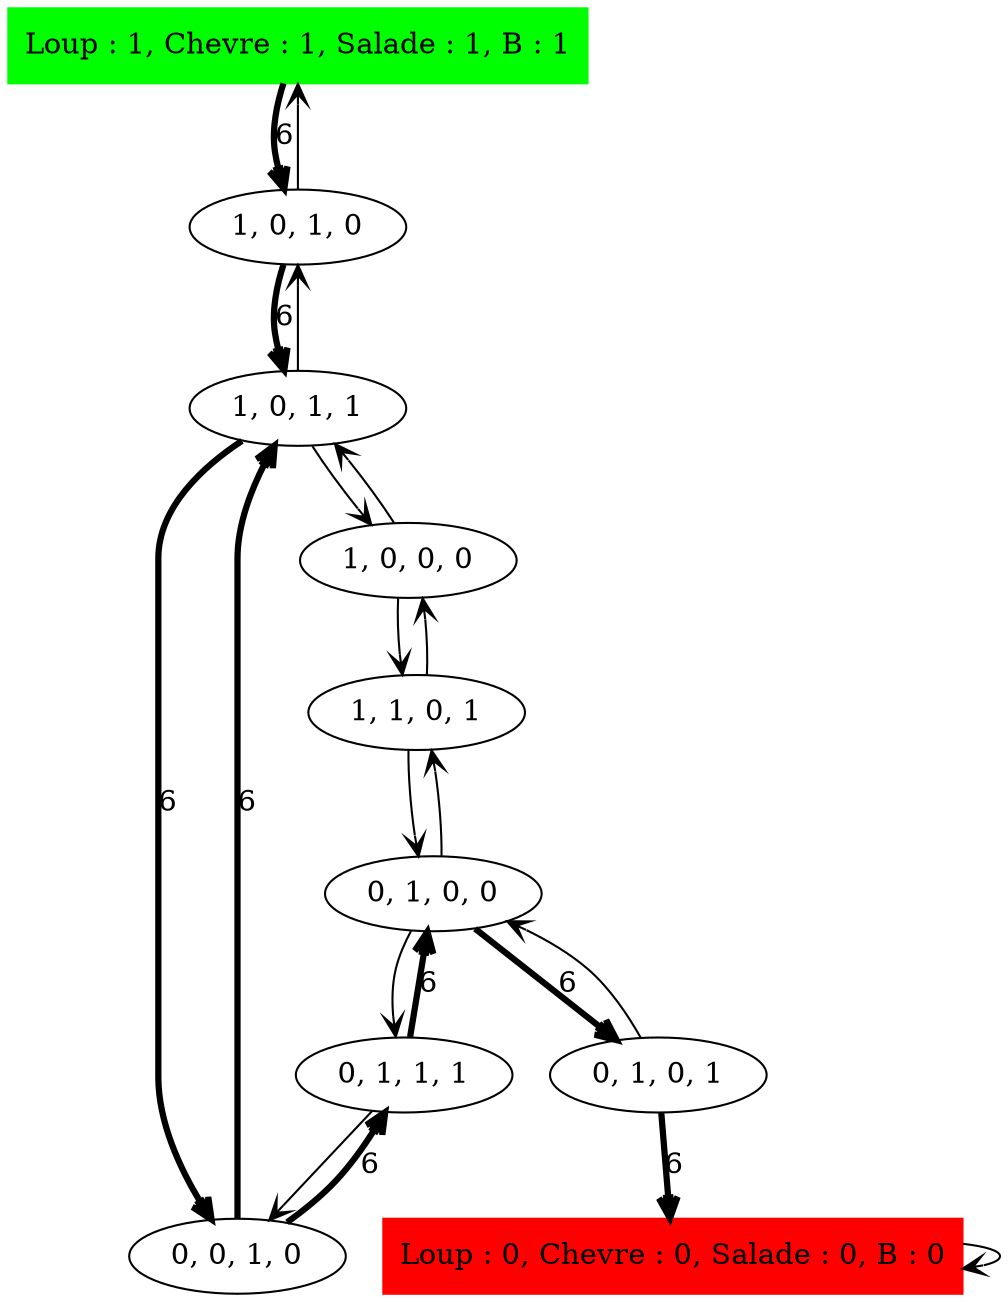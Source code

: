digraph LCS_Sol_ {
	initial [label="Loup : 1, Chevre : 1, Salade : 1, B : 1" color=green shape=box style=filled]
	final [label="Loup : 0, Chevre : 0, Salade : 0, B : 0" color=red shape=box style=filled]
	initial -> "1, 0, 1, 0" [label=6 arrowhead=open penwidth=3]
	"1, 0, 1, 0" -> "1, 0, 1, 1" [label=6 arrowhead=open penwidth=3]
	"1, 0, 1, 0" -> initial [arrowhead=open]
	"1, 0, 1, 1" -> "1, 0, 1, 0" [arrowhead=open]
	"1, 0, 1, 1" -> "0, 0, 1, 0" [label=6 arrowhead=open penwidth=3]
	"1, 0, 1, 1" -> "1, 0, 0, 0" [arrowhead=open]
	"1, 0, 0, 0" -> "1, 1, 0, 1" [arrowhead=open]
	"1, 0, 0, 0" -> "1, 0, 1, 1" [arrowhead=open]
	"1, 1, 0, 1" -> "0, 1, 0, 0" [arrowhead=open]
	"1, 1, 0, 1" -> "1, 0, 0, 0" [arrowhead=open]
	"0, 1, 0, 0" -> "0, 1, 0, 1" [label=6 arrowhead=open penwidth=3]
	"0, 1, 0, 0" -> "1, 1, 0, 1" [arrowhead=open]
	"0, 1, 0, 0" -> "0, 1, 1, 1" [arrowhead=open]
	"0, 1, 1, 1" -> "0, 0, 1, 0" [arrowhead=open]
	"0, 1, 1, 1" -> "0, 1, 0, 0" [label=6 arrowhead=open penwidth=3]
	"0, 0, 1, 0" -> "1, 0, 1, 1" [label=6 arrowhead=open penwidth=3]
	"0, 0, 1, 0" -> "0, 1, 1, 1" [label=6 arrowhead=open penwidth=3]
	"0, 1, 0, 1" -> "0, 1, 0, 0" [arrowhead=open]
	"0, 1, 0, 1" -> final [label=6 arrowhead=open penwidth=3]
	final -> final [arrowhead=open]
}
